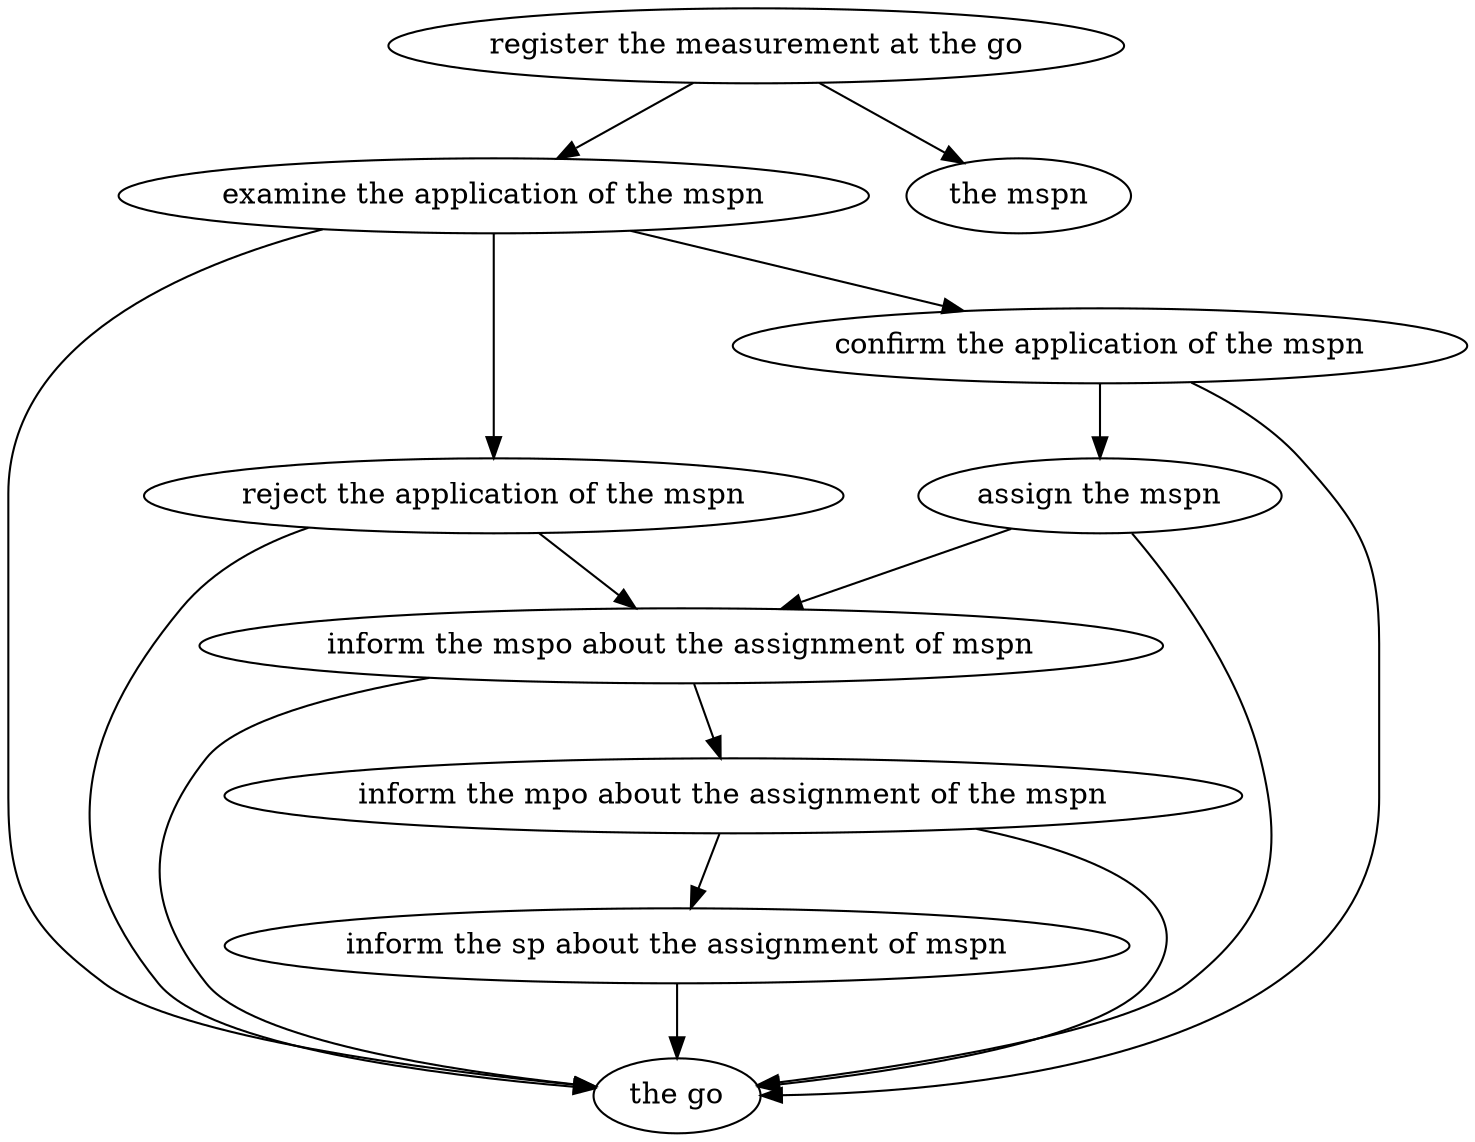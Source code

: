 strict digraph "doc-10.7" {
	graph [name="doc-10.7"];
	"register the measurement at the go"	[attrs="{'type': 'Activity', 'label': 'register the measurement at the go'}"];
	"examine the application of the mspn"	[attrs="{'type': 'Activity', 'label': 'examine the application of the mspn'}"];
	"register the measurement at the go" -> "examine the application of the mspn"	[attrs="{'type': 'flow', 'label': 'flow'}"];
	"the mspn"	[attrs="{'type': 'Actor', 'label': 'the mspn'}"];
	"register the measurement at the go" -> "the mspn"	[attrs="{'type': 'actor performer', 'label': 'actor performer'}"];
	"reject the application of the mspn"	[attrs="{'type': 'Activity', 'label': 'reject the application of the mspn'}"];
	"examine the application of the mspn" -> "reject the application of the mspn"	[attrs="{'type': 'flow', 'label': 'flow'}"];
	"confirm the application of the mspn"	[attrs="{'type': 'Activity', 'label': 'confirm the application of the mspn'}"];
	"examine the application of the mspn" -> "confirm the application of the mspn"	[attrs="{'type': 'flow', 'label': 'flow'}"];
	"the go"	[attrs="{'type': 'Actor', 'label': 'the go'}"];
	"examine the application of the mspn" -> "the go"	[attrs="{'type': 'actor performer', 'label': 'actor performer'}"];
	"inform the mspo about the assignment of mspn"	[attrs="{'type': 'Activity', 'label': 'inform the mspo about the assignment of mspn'}"];
	"reject the application of the mspn" -> "inform the mspo about the assignment of mspn"	[attrs="{'type': 'flow', 'label': 'flow'}"];
	"reject the application of the mspn" -> "the go"	[attrs="{'type': 'actor performer', 'label': 'actor performer'}"];
	"assign the mspn"	[attrs="{'type': 'Activity', 'label': 'assign the mspn'}"];
	"confirm the application of the mspn" -> "assign the mspn"	[attrs="{'type': 'flow', 'label': 'flow'}"];
	"confirm the application of the mspn" -> "the go"	[attrs="{'type': 'actor performer', 'label': 'actor performer'}"];
	"assign the mspn" -> "inform the mspo about the assignment of mspn"	[attrs="{'type': 'flow', 'label': 'flow'}"];
	"assign the mspn" -> "the go"	[attrs="{'type': 'actor performer', 'label': 'actor performer'}"];
	"inform the mpo about the assignment of the mspn"	[attrs="{'type': 'Activity', 'label': 'inform the mpo about the assignment of the mspn'}"];
	"inform the mspo about the assignment of mspn" -> "inform the mpo about the assignment of the mspn"	[attrs="{'type': 'flow', 'label': 'flow'}"];
	"inform the mspo about the assignment of mspn" -> "the go"	[attrs="{'type': 'actor performer', 'label': 'actor performer'}"];
	"inform the sp about the assignment of mspn"	[attrs="{'type': 'Activity', 'label': 'inform the sp about the assignment of mspn'}"];
	"inform the mpo about the assignment of the mspn" -> "inform the sp about the assignment of mspn"	[attrs="{'type': 'flow', 'label': 'flow'}"];
	"inform the mpo about the assignment of the mspn" -> "the go"	[attrs="{'type': 'actor performer', 'label': 'actor performer'}"];
	"inform the sp about the assignment of mspn" -> "the go"	[attrs="{'type': 'actor performer', 'label': 'actor performer'}"];
}
